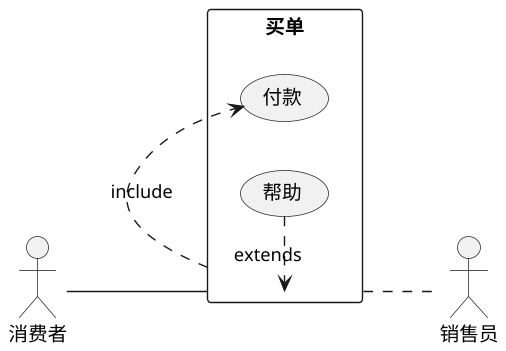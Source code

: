 @startuml
scale 1.4
left to right direction
actor 消费者
actor 销售员
rectangle 买单 {
    消费者 -- (买单)
    (买单) .> (付款) : include
    (帮助) .> (买单) : extends
    (买单) .. 销售员
}
@enduml

说明：
使用 actor 来定义参与者
rectangle 圈住内容.
使用括号 (xxx) 来表示用例，用例用椭圆形表达
使用不同的线条表达不同的关系。
